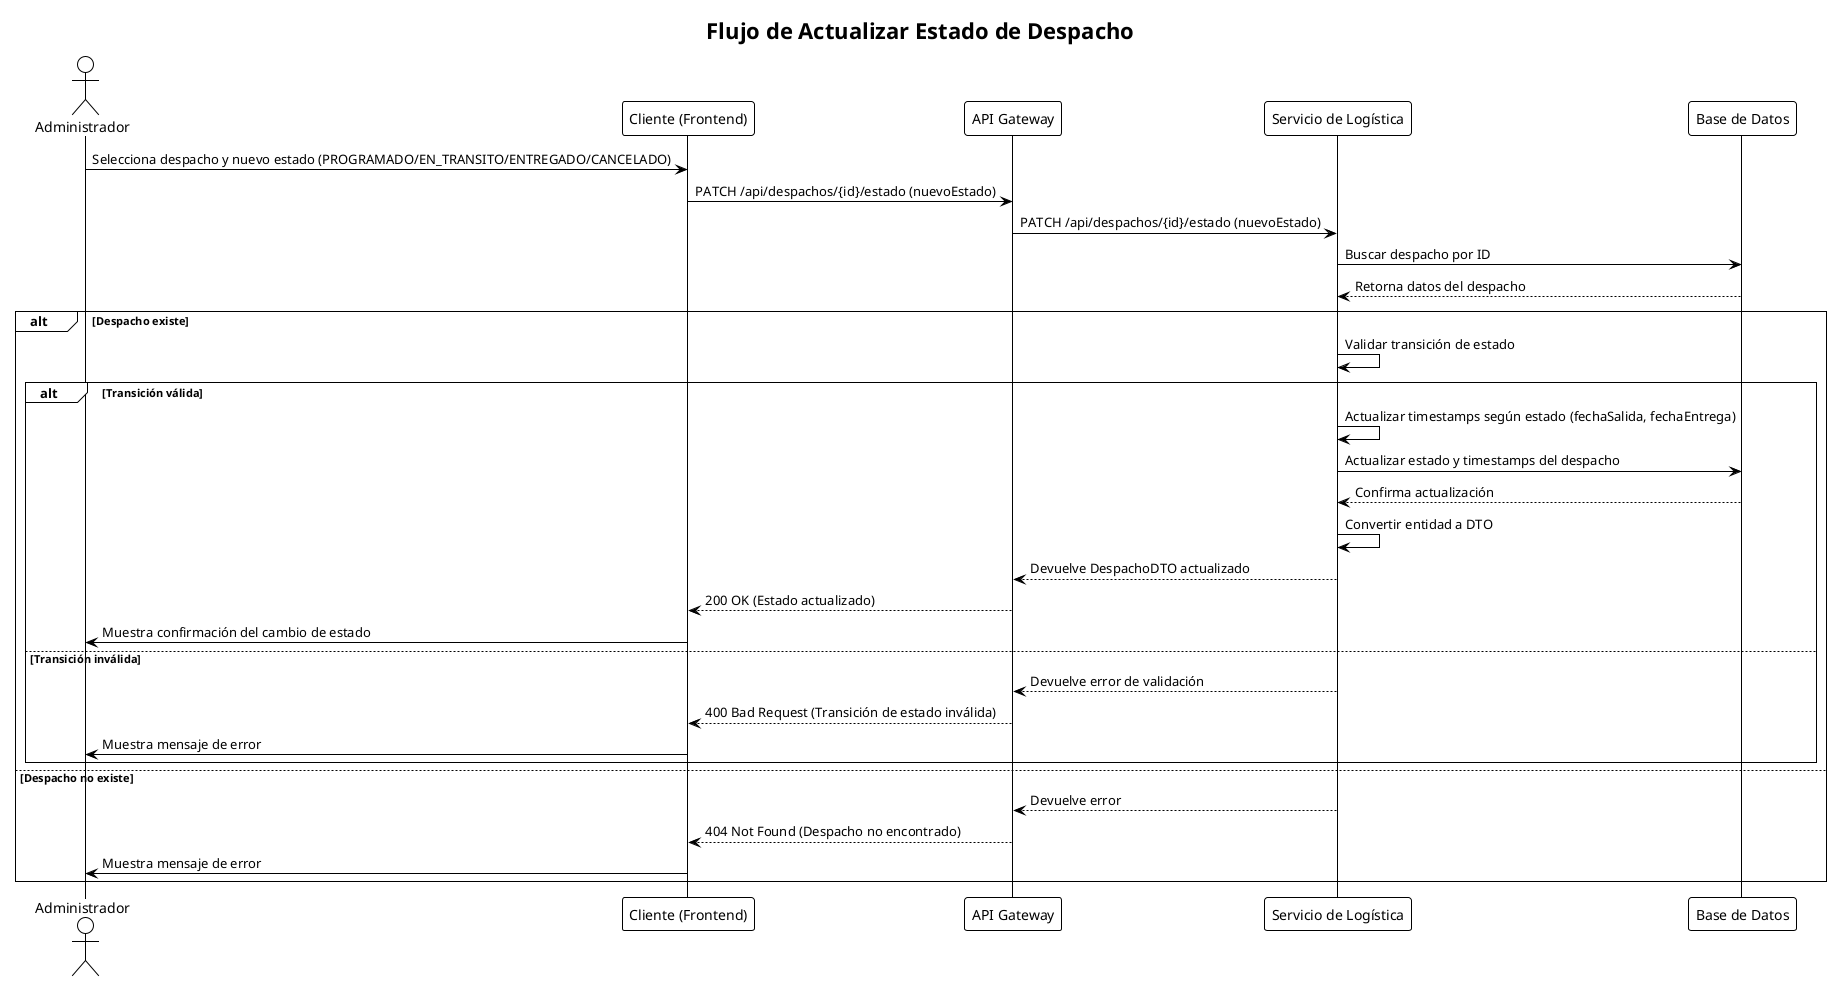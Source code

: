 @startuml sequence_actualizar_estado_despacho
!theme plain

title "Flujo de Actualizar Estado de Despacho"

actor Administrador
participant "Cliente (Frontend)" as Cliente
participant "API Gateway" as Gateway
participant "Servicio de Logística" as LogisticaService
participant "Base de Datos" as DB

Administrador -> Cliente: Selecciona despacho y nuevo estado (PROGRAMADO/EN_TRANSITO/ENTREGADO/CANCELADO)
Cliente -> Gateway: PATCH /api/despachos/{id}/estado (nuevoEstado)
Gateway -> LogisticaService: PATCH /api/despachos/{id}/estado (nuevoEstado)

LogisticaService -> DB: Buscar despacho por ID
DB --> LogisticaService: Retorna datos del despacho

alt Despacho existe
    LogisticaService -> LogisticaService: Validar transición de estado
    alt Transición válida
        LogisticaService -> LogisticaService: Actualizar timestamps según estado (fechaSalida, fechaEntrega)
        LogisticaService -> DB: Actualizar estado y timestamps del despacho
        DB --> LogisticaService: Confirma actualización
        LogisticaService -> LogisticaService: Convertir entidad a DTO
        LogisticaService --> Gateway: Devuelve DespachoDTO actualizado
        Gateway --> Cliente: 200 OK (Estado actualizado)
        Cliente -> Administrador: Muestra confirmación del cambio de estado
    else Transición inválida
        LogisticaService --> Gateway: Devuelve error de validación
        Gateway --> Cliente: 400 Bad Request (Transición de estado inválida)
        Cliente -> Administrador: Muestra mensaje de error
    end
else Despacho no existe
    LogisticaService --> Gateway: Devuelve error
    Gateway --> Cliente: 404 Not Found (Despacho no encontrado)
    Cliente -> Administrador: Muestra mensaje de error
end

@enduml
